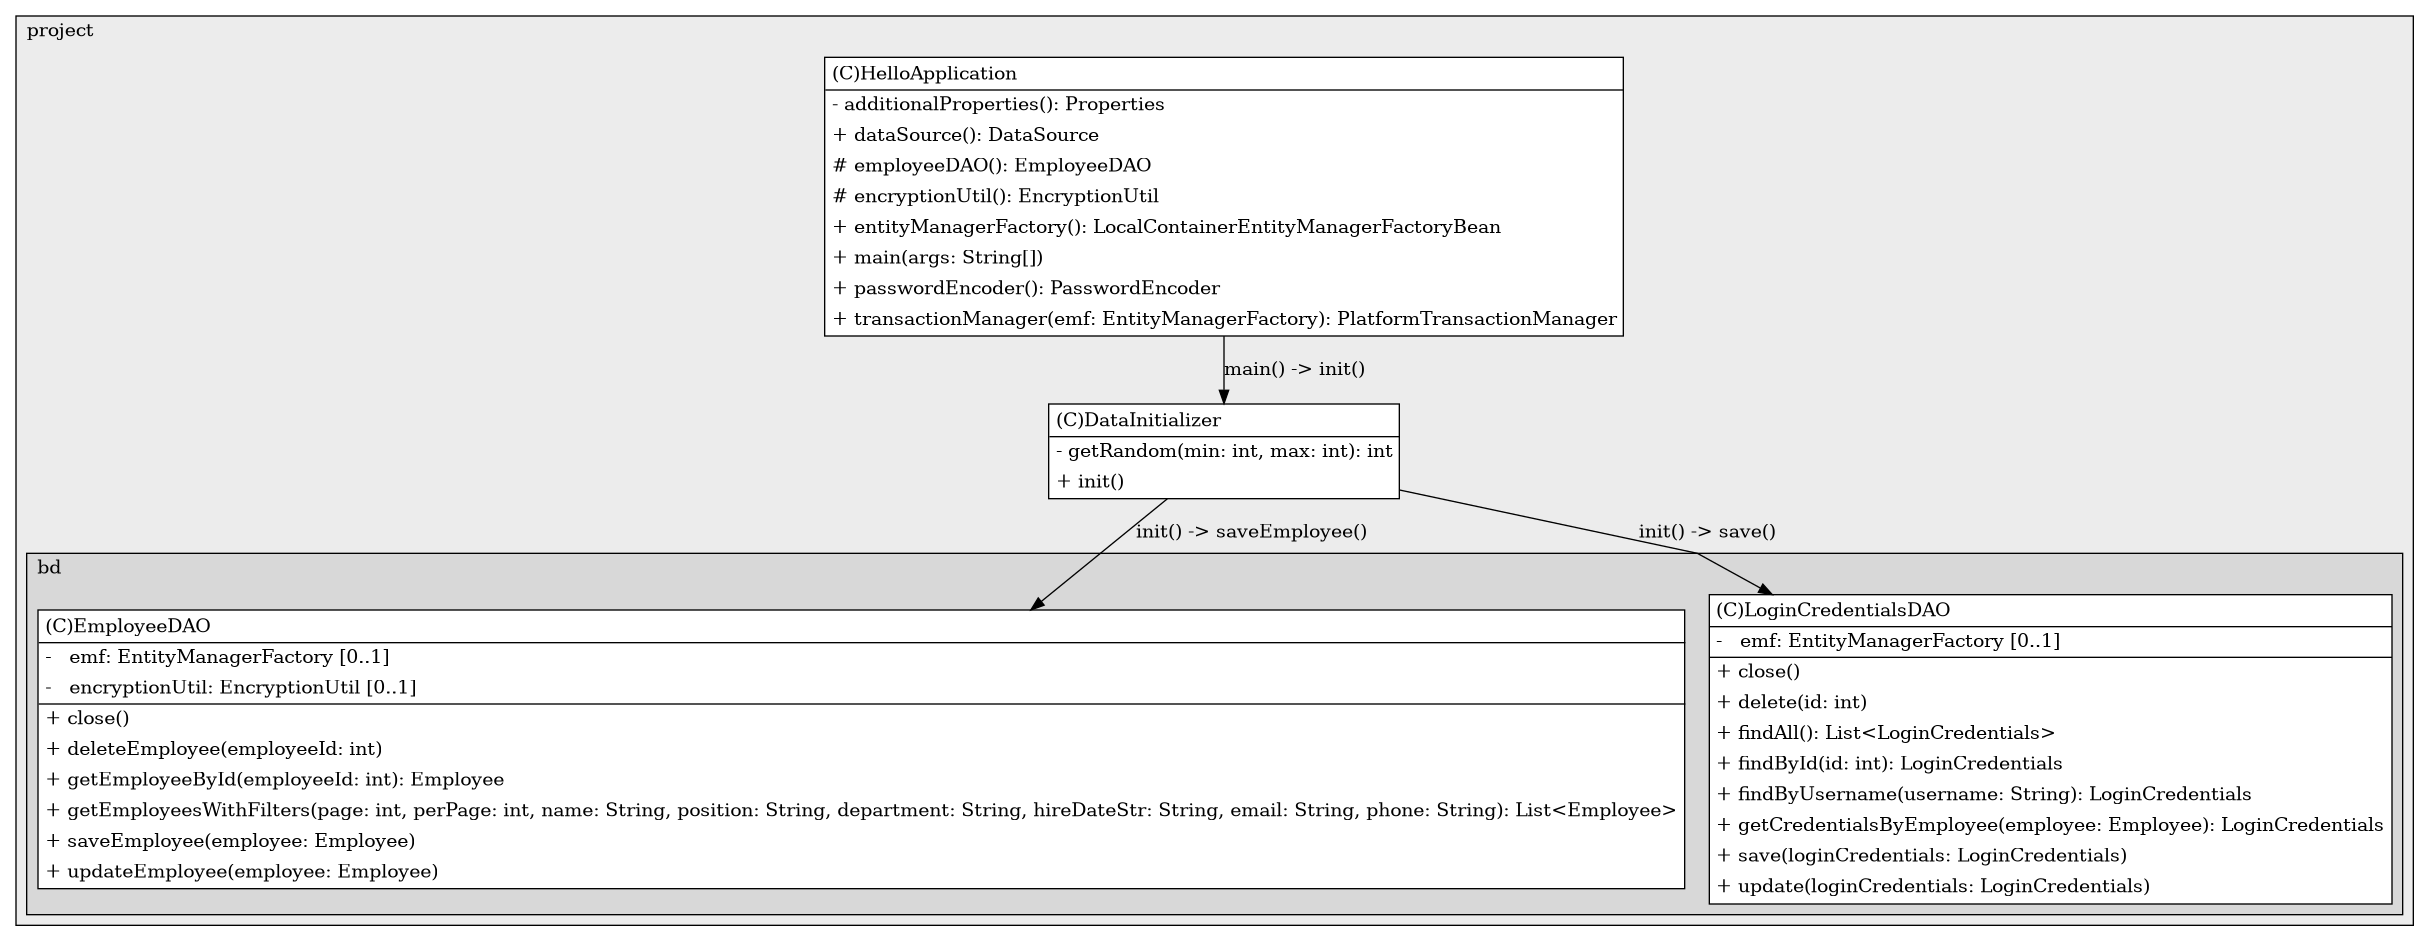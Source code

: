@startuml

/' diagram meta data start
config=StructureConfiguration;
{
  "projectClassification": {
    "searchMode": "OpenProject", // OpenProject, AllProjects
    "includedProjects": "",
    "pathEndKeywords": "*.impl",
    "isClientPath": "",
    "isClientName": "",
    "isTestPath": "",
    "isTestName": "",
    "isMappingPath": "",
    "isMappingName": "",
    "isDataAccessPath": "",
    "isDataAccessName": "",
    "isDataStructurePath": "",
    "isDataStructureName": "",
    "isInterfaceStructuresPath": "",
    "isInterfaceStructuresName": "",
    "isEntryPointPath": "",
    "isEntryPointName": "",
    "treatFinalFieldsAsMandatory": false
  },
  "graphRestriction": {
    "classPackageExcludeFilter": "",
    "classPackageIncludeFilter": "",
    "classNameExcludeFilter": "",
    "classNameIncludeFilter": "",
    "methodNameExcludeFilter": "",
    "methodNameIncludeFilter": "",
    "removeByInheritance": "", // inheritance/annotation based filtering is done in a second step
    "removeByAnnotation": "",
    "removeByClassPackage": "", // cleanup the graph after inheritance/annotation based filtering is done
    "removeByClassName": "",
    "cutMappings": false,
    "cutEnum": true,
    "cutTests": true,
    "cutClient": true,
    "cutDataAccess": true,
    "cutInterfaceStructures": true,
    "cutDataStructures": true,
    "cutGetterAndSetter": true,
    "cutConstructors": true
  },
  "graphTraversal": {
    "forwardDepth": 3,
    "backwardDepth": 3,
    "classPackageExcludeFilter": "",
    "classPackageIncludeFilter": "",
    "classNameExcludeFilter": "",
    "classNameIncludeFilter": "",
    "methodNameExcludeFilter": "",
    "methodNameIncludeFilter": "",
    "hideMappings": false,
    "hideDataStructures": false,
    "hidePrivateMethods": true,
    "hideInterfaceCalls": true, // indirection: implementation -> interface (is hidden) -> implementation
    "onlyShowApplicationEntryPoints": false, // root node is included
    "useMethodCallsForStructureDiagram": "ForwardOnly" // ForwardOnly, BothDirections, No
  },
  "details": {
    "aggregation": "GroupByClass", // ByClass, GroupByClass, None
    "showClassGenericTypes": true,
    "showMethods": true,
    "showMethodParameterNames": true,
    "showMethodParameterTypes": true,
    "showMethodReturnType": true,
    "showPackageLevels": 2,
    "showDetailedClassStructure": true
  },
  "rootClass": "org.project.HelloApplication",
  "extensionCallbackMethod": "" // qualified.class.name#methodName - signature: public static String method(String)
}
diagram meta data end '/



digraph g {
    rankdir="TB"
    splines=polyline
    

'nodes 
subgraph cluster_309310695 { 
   	label=project
	labeljust=l
	fillcolor="#ececec"
	style=filled
   
   DataInitializer1754470897[
	label=<<TABLE BORDER="1" CELLBORDER="0" CELLPADDING="4" CELLSPACING="0">
<TR><TD ALIGN="LEFT" >(C)DataInitializer</TD></TR>
<HR/>
<TR><TD ALIGN="LEFT" >- getRandom(min: int, max: int): int</TD></TR>
<TR><TD ALIGN="LEFT" >+ init()</TD></TR>
</TABLE>>
	style=filled
	margin=0
	shape=plaintext
	fillcolor="#FFFFFF"
];

HelloApplication1754470897[
	label=<<TABLE BORDER="1" CELLBORDER="0" CELLPADDING="4" CELLSPACING="0">
<TR><TD ALIGN="LEFT" >(C)HelloApplication</TD></TR>
<HR/>
<TR><TD ALIGN="LEFT" >- additionalProperties(): Properties</TD></TR>
<TR><TD ALIGN="LEFT" >+ dataSource(): DataSource</TD></TR>
<TR><TD ALIGN="LEFT" ># employeeDAO(): EmployeeDAO</TD></TR>
<TR><TD ALIGN="LEFT" ># encryptionUtil(): EncryptionUtil</TD></TR>
<TR><TD ALIGN="LEFT" >+ entityManagerFactory(): LocalContainerEntityManagerFactoryBean</TD></TR>
<TR><TD ALIGN="LEFT" >+ main(args: String[])</TD></TR>
<TR><TD ALIGN="LEFT" >+ passwordEncoder(): PasswordEncoder</TD></TR>
<TR><TD ALIGN="LEFT" >+ transactionManager(emf: EntityManagerFactory): PlatformTransactionManager</TD></TR>
</TABLE>>
	style=filled
	margin=0
	shape=plaintext
	fillcolor="#FFFFFF"
];

subgraph cluster_1970017481 { 
   	label=bd
	labeljust=l
	fillcolor="#d8d8d8"
	style=filled
   
   EmployeeDAO164047013[
	label=<<TABLE BORDER="1" CELLBORDER="0" CELLPADDING="4" CELLSPACING="0">
<TR><TD ALIGN="LEFT" >(C)EmployeeDAO</TD></TR>
<HR/>
<TR><TD ALIGN="LEFT" >-   emf: EntityManagerFactory [0..1]</TD></TR>
<TR><TD ALIGN="LEFT" >-   encryptionUtil: EncryptionUtil [0..1]</TD></TR>
<HR/>
<TR><TD ALIGN="LEFT" >+ close()</TD></TR>
<TR><TD ALIGN="LEFT" >+ deleteEmployee(employeeId: int)</TD></TR>
<TR><TD ALIGN="LEFT" >+ getEmployeeById(employeeId: int): Employee</TD></TR>
<TR><TD ALIGN="LEFT" >+ getEmployeesWithFilters(page: int, perPage: int, name: String, position: String, department: String, hireDateStr: String, email: String, phone: String): List&lt;Employee&gt;</TD></TR>
<TR><TD ALIGN="LEFT" >+ saveEmployee(employee: Employee)</TD></TR>
<TR><TD ALIGN="LEFT" >+ updateEmployee(employee: Employee)</TD></TR>
</TABLE>>
	style=filled
	margin=0
	shape=plaintext
	fillcolor="#FFFFFF"
];

LoginCredentialsDAO164047013[
	label=<<TABLE BORDER="1" CELLBORDER="0" CELLPADDING="4" CELLSPACING="0">
<TR><TD ALIGN="LEFT" >(C)LoginCredentialsDAO</TD></TR>
<HR/>
<TR><TD ALIGN="LEFT" >-   emf: EntityManagerFactory [0..1]</TD></TR>
<HR/>
<TR><TD ALIGN="LEFT" >+ close()</TD></TR>
<TR><TD ALIGN="LEFT" >+ delete(id: int)</TD></TR>
<TR><TD ALIGN="LEFT" >+ findAll(): List&lt;LoginCredentials&gt;</TD></TR>
<TR><TD ALIGN="LEFT" >+ findById(id: int): LoginCredentials</TD></TR>
<TR><TD ALIGN="LEFT" >+ findByUsername(username: String): LoginCredentials</TD></TR>
<TR><TD ALIGN="LEFT" >+ getCredentialsByEmployee(employee: Employee): LoginCredentials</TD></TR>
<TR><TD ALIGN="LEFT" >+ save(loginCredentials: LoginCredentials)</TD></TR>
<TR><TD ALIGN="LEFT" >+ update(loginCredentials: LoginCredentials)</TD></TR>
</TABLE>>
	style=filled
	margin=0
	shape=plaintext
	fillcolor="#FFFFFF"
];
} 
} 

'edges    
DataInitializer1754470897 -> EmployeeDAO164047013[label="init() -> saveEmployee()"];
DataInitializer1754470897 -> LoginCredentialsDAO164047013[label="init() -> save()"];
HelloApplication1754470897 -> DataInitializer1754470897[label="main() -> init()"];
    
}
@enduml